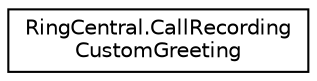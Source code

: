 digraph "Graphical Class Hierarchy"
{
 // LATEX_PDF_SIZE
  edge [fontname="Helvetica",fontsize="10",labelfontname="Helvetica",labelfontsize="10"];
  node [fontname="Helvetica",fontsize="10",shape=record];
  rankdir="LR";
  Node0 [label="RingCentral.CallRecording\lCustomGreeting",height=0.2,width=0.4,color="black", fillcolor="white", style="filled",URL="$classRingCentral_1_1CallRecordingCustomGreeting.html",tooltip=" "];
}
